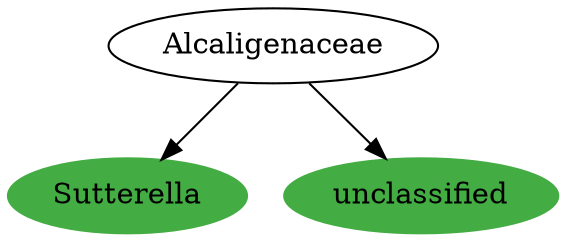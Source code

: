 digraph G { 
	AlcaligenaceaeSutterella [label="Sutterella", color="#43AC43", style=filled];
	BurkholderialesAlcaligenaceae [label="Alcaligenaceae"];
	AlcaligenaceaeSutterella [label="Sutterella"];
	BurkholderialesAlcaligenaceae -> AlcaligenaceaeSutterella;
	Alcaligenaceaeunclassified [label="unclassified", color="#43AC43", style=filled];
	BurkholderialesAlcaligenaceae [label="Alcaligenaceae"];
	Alcaligenaceaeunclassified [label="unclassified"];
	BurkholderialesAlcaligenaceae -> Alcaligenaceaeunclassified;

 }